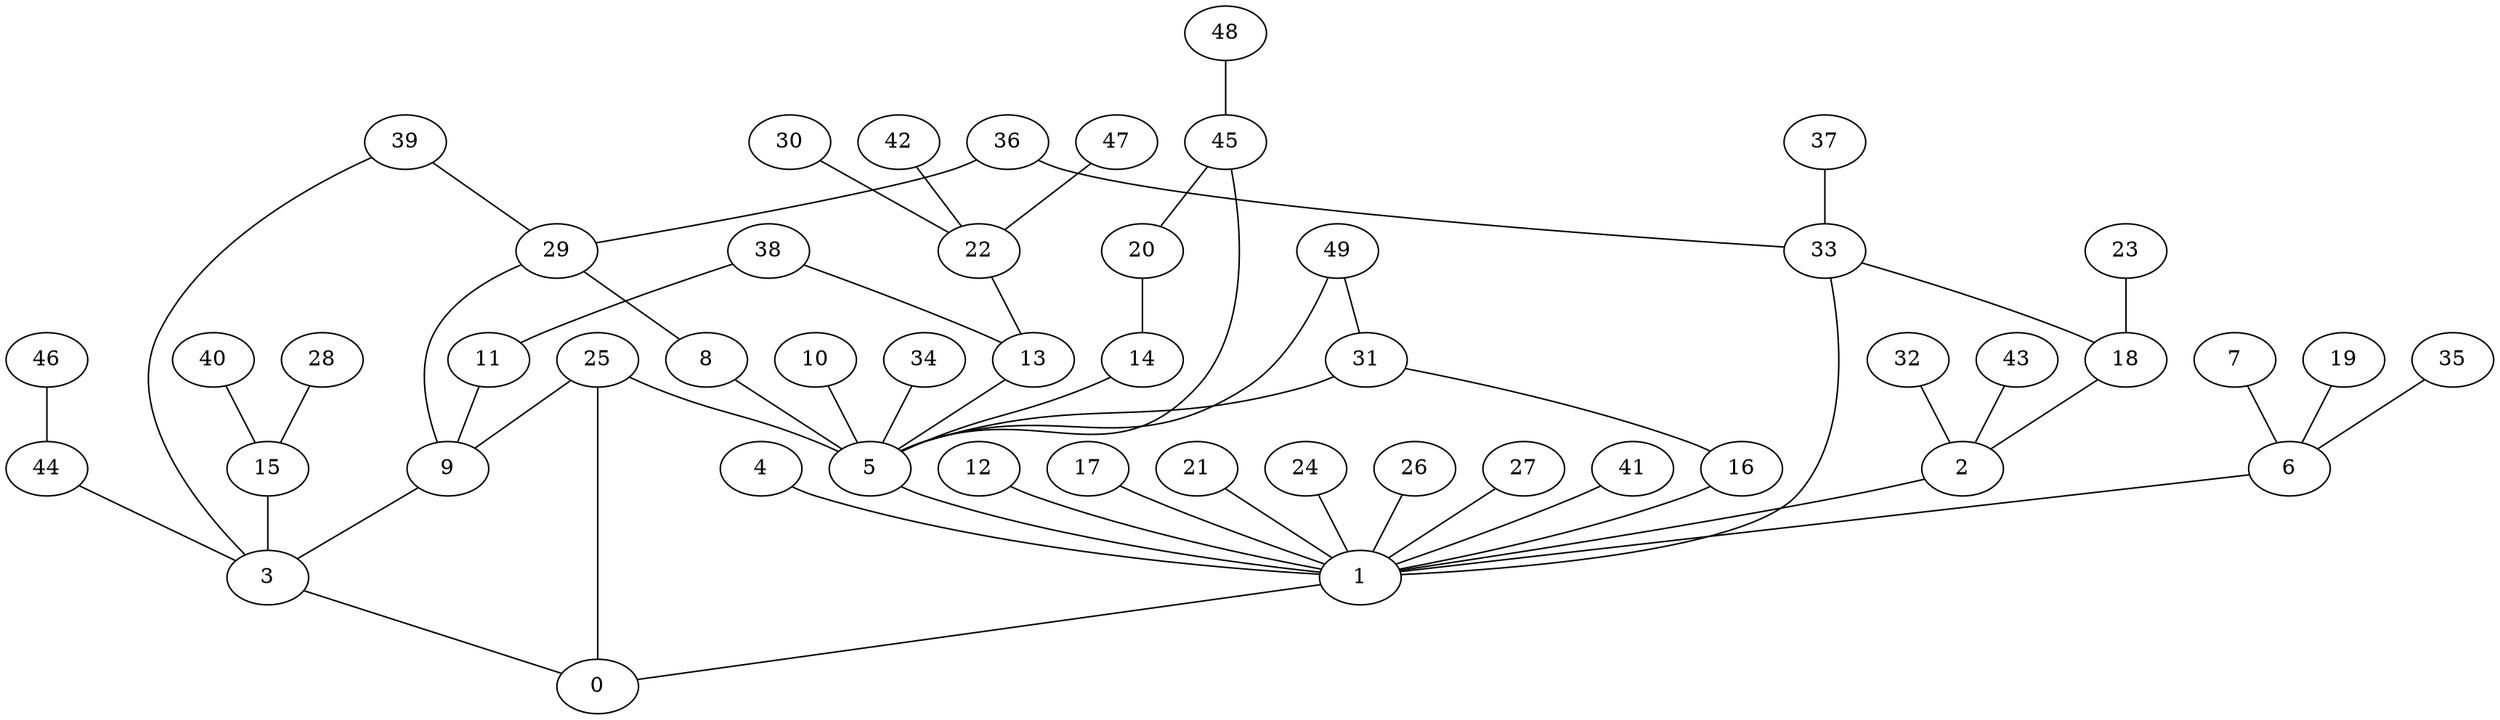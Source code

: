 /* Created by igraph 0.7.1 */
graph {
  graph [
    name="Powerlaw-Cluster Graph"
  ];
  0 [
    id=0
  ];
  1 [
    id=1
  ];
  2 [
    id=2
  ];
  3 [
    id=3
  ];
  4 [
    id=4
  ];
  5 [
    id=5
  ];
  6 [
    id=6
  ];
  7 [
    id=7
  ];
  8 [
    id=8
  ];
  9 [
    id=9
  ];
  10 [
    id=10
  ];
  11 [
    id=11
  ];
  12 [
    id=12
  ];
  13 [
    id=13
  ];
  14 [
    id=14
  ];
  15 [
    id=15
  ];
  16 [
    id=16
  ];
  17 [
    id=17
  ];
  18 [
    id=18
  ];
  19 [
    id=19
  ];
  20 [
    id=20
  ];
  21 [
    id=21
  ];
  22 [
    id=22
  ];
  23 [
    id=23
  ];
  24 [
    id=24
  ];
  25 [
    id=25
  ];
  26 [
    id=26
  ];
  27 [
    id=27
  ];
  28 [
    id=28
  ];
  29 [
    id=29
  ];
  30 [
    id=30
  ];
  31 [
    id=31
  ];
  32 [
    id=32
  ];
  33 [
    id=33
  ];
  34 [
    id=34
  ];
  35 [
    id=35
  ];
  36 [
    id=36
  ];
  37 [
    id=37
  ];
  38 [
    id=38
  ];
  39 [
    id=39
  ];
  40 [
    id=40
  ];
  41 [
    id=41
  ];
  42 [
    id=42
  ];
  43 [
    id=43
  ];
  44 [
    id=44
  ];
  45 [
    id=45
  ];
  46 [
    id=46
  ];
  47 [
    id=47
  ];
  48 [
    id=48
  ];
  49 [
    id=49
  ];

  1 -- 0;
  3 -- 0;
  25 -- 0;
  33 -- 1;
  2 -- 1;
  4 -- 1;
  5 -- 1;
  6 -- 1;
  41 -- 1;
  12 -- 1;
  16 -- 1;
  17 -- 1;
  21 -- 1;
  24 -- 1;
  26 -- 1;
  27 -- 1;
  32 -- 2;
  18 -- 2;
  43 -- 2;
  9 -- 3;
  39 -- 3;
  44 -- 3;
  15 -- 3;
  34 -- 5;
  8 -- 5;
  10 -- 5;
  13 -- 5;
  14 -- 5;
  45 -- 5;
  49 -- 5;
  25 -- 5;
  31 -- 5;
  19 -- 6;
  35 -- 6;
  7 -- 6;
  29 -- 8;
  11 -- 9;
  25 -- 9;
  29 -- 9;
  38 -- 11;
  38 -- 13;
  22 -- 13;
  20 -- 14;
  40 -- 15;
  28 -- 15;
  31 -- 16;
  33 -- 18;
  23 -- 18;
  45 -- 20;
  42 -- 22;
  30 -- 22;
  47 -- 22;
  36 -- 29;
  39 -- 29;
  49 -- 31;
  36 -- 33;
  37 -- 33;
  46 -- 44;
  48 -- 45;
}
